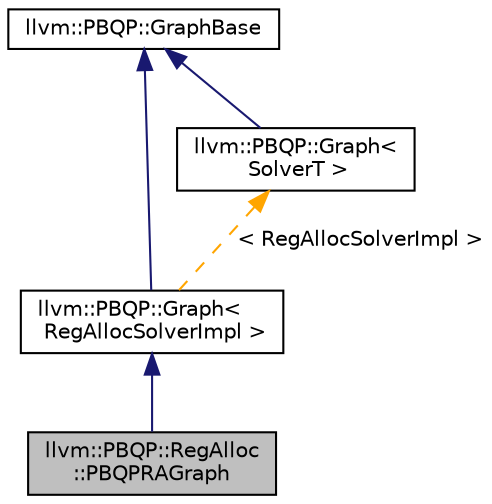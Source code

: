 digraph "llvm::PBQP::RegAlloc::PBQPRAGraph"
{
 // LATEX_PDF_SIZE
  bgcolor="transparent";
  edge [fontname="Helvetica",fontsize="10",labelfontname="Helvetica",labelfontsize="10"];
  node [fontname="Helvetica",fontsize="10",shape=record];
  Node1 [label="llvm::PBQP::RegAlloc\l::PBQPRAGraph",height=0.2,width=0.4,color="black", fillcolor="grey75", style="filled", fontcolor="black",tooltip=" "];
  Node2 -> Node1 [dir="back",color="midnightblue",fontsize="10",style="solid",fontname="Helvetica"];
  Node2 [label="llvm::PBQP::Graph\<\l RegAllocSolverImpl \>",height=0.2,width=0.4,color="black",URL="$classllvm_1_1PBQP_1_1Graph.html",tooltip=" "];
  Node3 -> Node2 [dir="back",color="midnightblue",fontsize="10",style="solid",fontname="Helvetica"];
  Node3 [label="llvm::PBQP::GraphBase",height=0.2,width=0.4,color="black",URL="$classllvm_1_1PBQP_1_1GraphBase.html",tooltip=" "];
  Node4 -> Node2 [dir="back",color="orange",fontsize="10",style="dashed",label=" \< RegAllocSolverImpl \>" ,fontname="Helvetica"];
  Node4 [label="llvm::PBQP::Graph\<\l SolverT \>",height=0.2,width=0.4,color="black",URL="$classllvm_1_1PBQP_1_1Graph.html",tooltip="PBQP Graph class."];
  Node3 -> Node4 [dir="back",color="midnightblue",fontsize="10",style="solid",fontname="Helvetica"];
}
